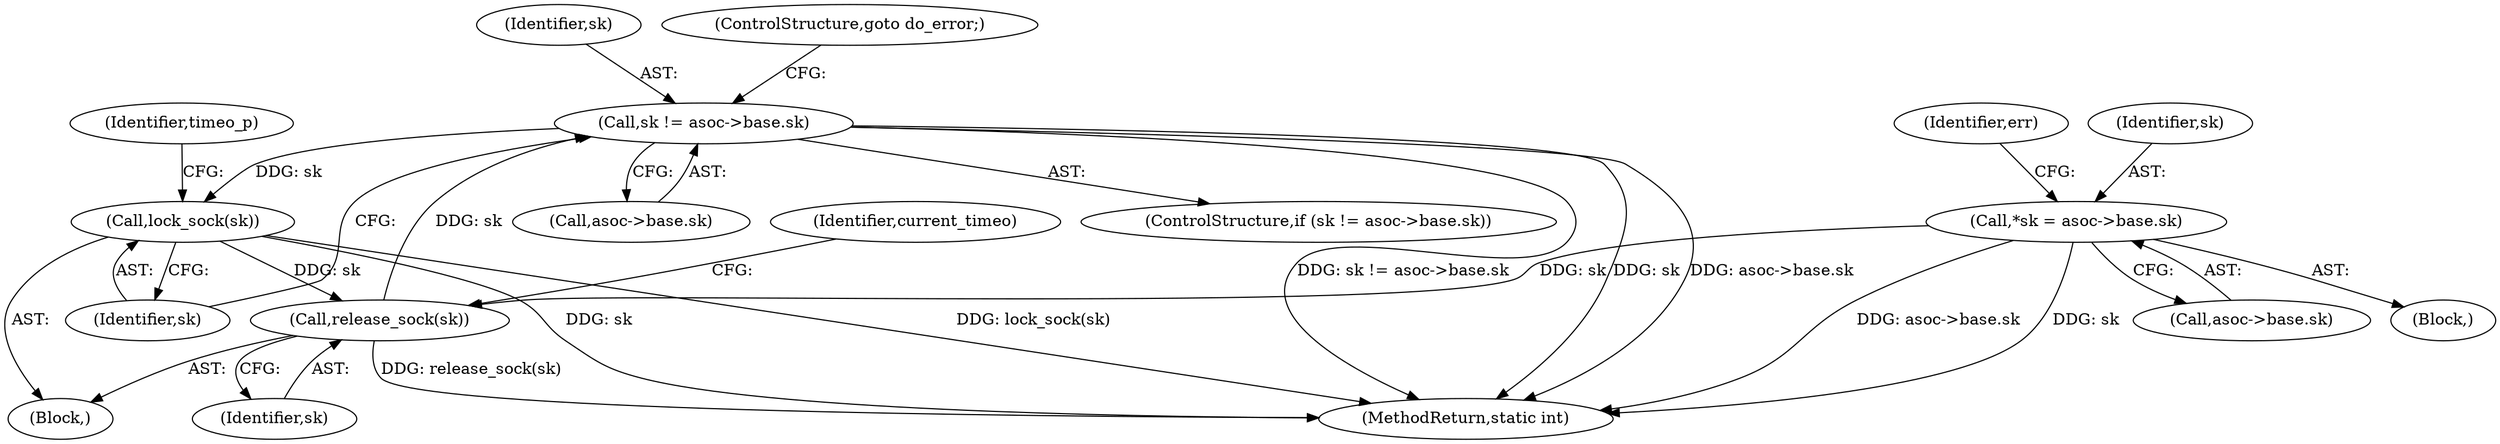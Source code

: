 digraph "1_linux_dfcb9f4f99f1e9a49e43398a7bfbf56927544af1_0@del" {
"1000186" [label="(Call,sk != asoc->base.sk)"];
"1000179" [label="(Call,release_sock(sk))"];
"1000194" [label="(Call,lock_sock(sk))"];
"1000186" [label="(Call,sk != asoc->base.sk)"];
"1000110" [label="(Call,*sk = asoc->base.sk)"];
"1000182" [label="(Identifier,current_timeo)"];
"1000119" [label="(Identifier,err)"];
"1000188" [label="(Call,asoc->base.sk)"];
"1000185" [label="(ControlStructure,if (sk != asoc->base.sk))"];
"1000187" [label="(Identifier,sk)"];
"1000110" [label="(Call,*sk = asoc->base.sk)"];
"1000112" [label="(Call,asoc->base.sk)"];
"1000186" [label="(Call,sk != asoc->base.sk)"];
"1000194" [label="(Call,lock_sock(sk))"];
"1000198" [label="(Identifier,timeo_p)"];
"1000231" [label="(MethodReturn,static int)"];
"1000195" [label="(Identifier,sk)"];
"1000179" [label="(Call,release_sock(sk))"];
"1000111" [label="(Identifier,sk)"];
"1000180" [label="(Identifier,sk)"];
"1000138" [label="(Block,)"];
"1000193" [label="(ControlStructure,goto do_error;)"];
"1000108" [label="(Block,)"];
"1000186" -> "1000185"  [label="AST: "];
"1000186" -> "1000188"  [label="CFG: "];
"1000187" -> "1000186"  [label="AST: "];
"1000188" -> "1000186"  [label="AST: "];
"1000193" -> "1000186"  [label="CFG: "];
"1000195" -> "1000186"  [label="CFG: "];
"1000186" -> "1000231"  [label="DDG: sk"];
"1000186" -> "1000231"  [label="DDG: asoc->base.sk"];
"1000186" -> "1000231"  [label="DDG: sk != asoc->base.sk"];
"1000179" -> "1000186"  [label="DDG: sk"];
"1000186" -> "1000194"  [label="DDG: sk"];
"1000179" -> "1000138"  [label="AST: "];
"1000179" -> "1000180"  [label="CFG: "];
"1000180" -> "1000179"  [label="AST: "];
"1000182" -> "1000179"  [label="CFG: "];
"1000179" -> "1000231"  [label="DDG: release_sock(sk)"];
"1000194" -> "1000179"  [label="DDG: sk"];
"1000110" -> "1000179"  [label="DDG: sk"];
"1000194" -> "1000138"  [label="AST: "];
"1000194" -> "1000195"  [label="CFG: "];
"1000195" -> "1000194"  [label="AST: "];
"1000198" -> "1000194"  [label="CFG: "];
"1000194" -> "1000231"  [label="DDG: sk"];
"1000194" -> "1000231"  [label="DDG: lock_sock(sk)"];
"1000110" -> "1000108"  [label="AST: "];
"1000110" -> "1000112"  [label="CFG: "];
"1000111" -> "1000110"  [label="AST: "];
"1000112" -> "1000110"  [label="AST: "];
"1000119" -> "1000110"  [label="CFG: "];
"1000110" -> "1000231"  [label="DDG: asoc->base.sk"];
"1000110" -> "1000231"  [label="DDG: sk"];
}
